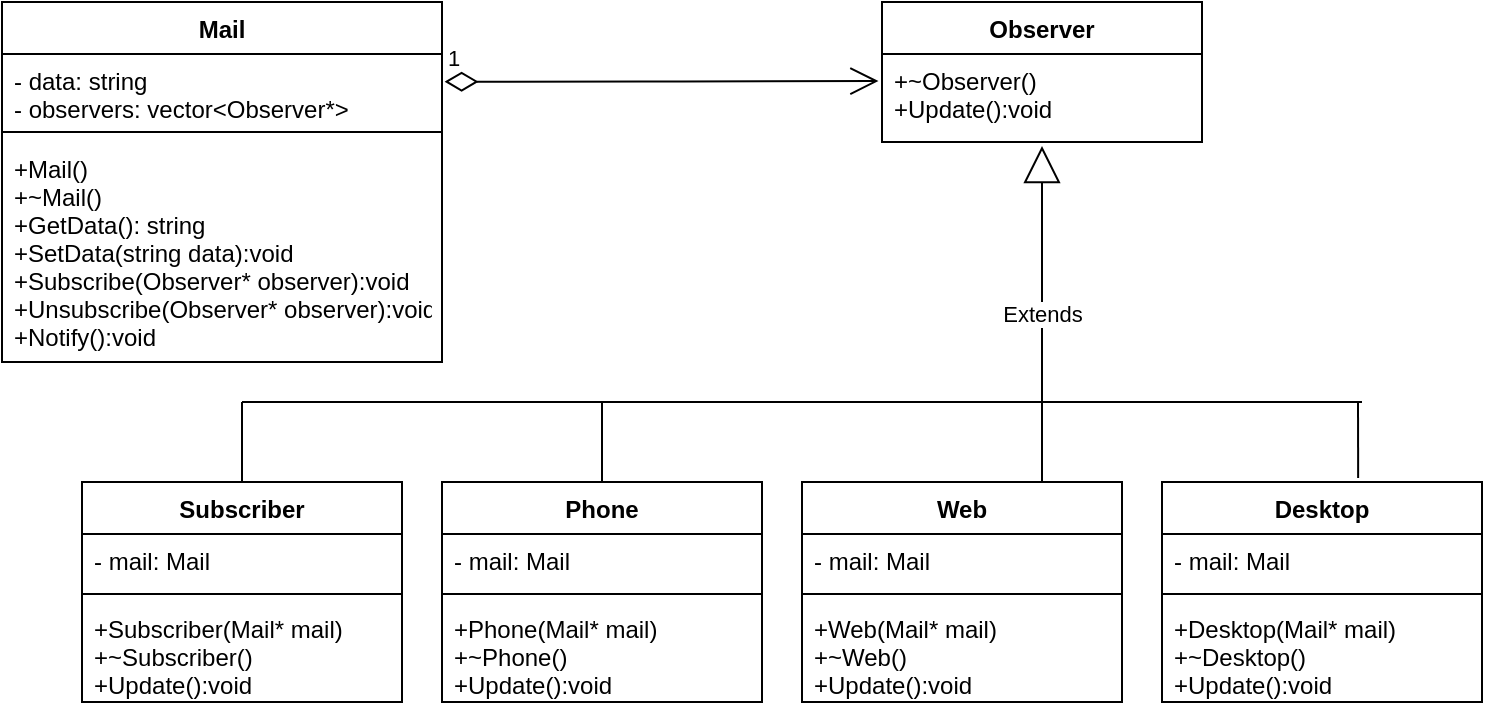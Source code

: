 <mxfile version="13.6.6" type="device"><diagram id="C5RBs43oDa-KdzZeNtuy" name="Page-1"><mxGraphModel dx="1021" dy="516" grid="1" gridSize="10" guides="1" tooltips="1" connect="1" arrows="1" fold="1" page="1" pageScale="1" pageWidth="827" pageHeight="1169" math="0" shadow="0"><root><mxCell id="WIyWlLk6GJQsqaUBKTNV-0"/><mxCell id="WIyWlLk6GJQsqaUBKTNV-1" parent="WIyWlLk6GJQsqaUBKTNV-0"/><mxCell id="M9azSPu3pMzr8vJKvto0-5" value="Mail" style="swimlane;fontStyle=1;align=center;verticalAlign=top;childLayout=stackLayout;horizontal=1;startSize=26;horizontalStack=0;resizeParent=1;resizeParentMax=0;resizeLast=0;collapsible=1;marginBottom=0;" vertex="1" parent="WIyWlLk6GJQsqaUBKTNV-1"><mxGeometry x="40" y="40" width="220" height="180" as="geometry"/></mxCell><mxCell id="M9azSPu3pMzr8vJKvto0-6" value="- data: string&#10;- observers: vector&lt;Observer*&gt;" style="text;strokeColor=none;fillColor=none;align=left;verticalAlign=top;spacingLeft=4;spacingRight=4;overflow=hidden;rotatable=0;points=[[0,0.5],[1,0.5]];portConstraint=eastwest;" vertex="1" parent="M9azSPu3pMzr8vJKvto0-5"><mxGeometry y="26" width="220" height="34" as="geometry"/></mxCell><mxCell id="M9azSPu3pMzr8vJKvto0-7" value="" style="line;strokeWidth=1;fillColor=none;align=left;verticalAlign=middle;spacingTop=-1;spacingLeft=3;spacingRight=3;rotatable=0;labelPosition=right;points=[];portConstraint=eastwest;" vertex="1" parent="M9azSPu3pMzr8vJKvto0-5"><mxGeometry y="60" width="220" height="10" as="geometry"/></mxCell><mxCell id="M9azSPu3pMzr8vJKvto0-8" value="+Mail()&#10;+~Mail()&#10;+GetData(): string&#10;+SetData(string data):void&#10;+Subscribe(Observer* observer):void&#10;+Unsubscribe(Observer* observer):void&#10;+Notify():void" style="text;strokeColor=none;fillColor=none;align=left;verticalAlign=top;spacingLeft=4;spacingRight=4;overflow=hidden;rotatable=0;points=[[0,0.5],[1,0.5]];portConstraint=eastwest;" vertex="1" parent="M9azSPu3pMzr8vJKvto0-5"><mxGeometry y="70" width="220" height="110" as="geometry"/></mxCell><mxCell id="M9azSPu3pMzr8vJKvto0-21" value="Observer" style="swimlane;fontStyle=1;align=center;verticalAlign=top;childLayout=stackLayout;horizontal=1;startSize=26;horizontalStack=0;resizeParent=1;resizeParentMax=0;resizeLast=0;collapsible=1;marginBottom=0;" vertex="1" parent="WIyWlLk6GJQsqaUBKTNV-1"><mxGeometry x="480" y="40" width="160" height="70" as="geometry"/></mxCell><mxCell id="M9azSPu3pMzr8vJKvto0-24" value="+~Observer()&#10;+Update():void" style="text;strokeColor=none;fillColor=none;align=left;verticalAlign=top;spacingLeft=4;spacingRight=4;overflow=hidden;rotatable=0;points=[[0,0.5],[1,0.5]];portConstraint=eastwest;" vertex="1" parent="M9azSPu3pMzr8vJKvto0-21"><mxGeometry y="26" width="160" height="44" as="geometry"/></mxCell><mxCell id="M9azSPu3pMzr8vJKvto0-26" value="Subscriber" style="swimlane;fontStyle=1;align=center;verticalAlign=top;childLayout=stackLayout;horizontal=1;startSize=26;horizontalStack=0;resizeParent=1;resizeParentMax=0;resizeLast=0;collapsible=1;marginBottom=0;" vertex="1" parent="WIyWlLk6GJQsqaUBKTNV-1"><mxGeometry x="80" y="280" width="160" height="110" as="geometry"/></mxCell><mxCell id="M9azSPu3pMzr8vJKvto0-27" value="- mail: Mail" style="text;strokeColor=none;fillColor=none;align=left;verticalAlign=top;spacingLeft=4;spacingRight=4;overflow=hidden;rotatable=0;points=[[0,0.5],[1,0.5]];portConstraint=eastwest;" vertex="1" parent="M9azSPu3pMzr8vJKvto0-26"><mxGeometry y="26" width="160" height="26" as="geometry"/></mxCell><mxCell id="M9azSPu3pMzr8vJKvto0-28" value="" style="line;strokeWidth=1;fillColor=none;align=left;verticalAlign=middle;spacingTop=-1;spacingLeft=3;spacingRight=3;rotatable=0;labelPosition=right;points=[];portConstraint=eastwest;" vertex="1" parent="M9azSPu3pMzr8vJKvto0-26"><mxGeometry y="52" width="160" height="8" as="geometry"/></mxCell><mxCell id="M9azSPu3pMzr8vJKvto0-29" value="+Subscriber(Mail* mail)&#10;+~Subscriber()&#10;+Update():void" style="text;strokeColor=none;fillColor=none;align=left;verticalAlign=top;spacingLeft=4;spacingRight=4;overflow=hidden;rotatable=0;points=[[0,0.5],[1,0.5]];portConstraint=eastwest;" vertex="1" parent="M9azSPu3pMzr8vJKvto0-26"><mxGeometry y="60" width="160" height="50" as="geometry"/></mxCell><mxCell id="M9azSPu3pMzr8vJKvto0-42" value="Phone" style="swimlane;fontStyle=1;align=center;verticalAlign=top;childLayout=stackLayout;horizontal=1;startSize=26;horizontalStack=0;resizeParent=1;resizeParentMax=0;resizeLast=0;collapsible=1;marginBottom=0;" vertex="1" parent="WIyWlLk6GJQsqaUBKTNV-1"><mxGeometry x="260" y="280" width="160" height="110" as="geometry"/></mxCell><mxCell id="M9azSPu3pMzr8vJKvto0-43" value="- mail: Mail" style="text;strokeColor=none;fillColor=none;align=left;verticalAlign=top;spacingLeft=4;spacingRight=4;overflow=hidden;rotatable=0;points=[[0,0.5],[1,0.5]];portConstraint=eastwest;" vertex="1" parent="M9azSPu3pMzr8vJKvto0-42"><mxGeometry y="26" width="160" height="26" as="geometry"/></mxCell><mxCell id="M9azSPu3pMzr8vJKvto0-44" value="" style="line;strokeWidth=1;fillColor=none;align=left;verticalAlign=middle;spacingTop=-1;spacingLeft=3;spacingRight=3;rotatable=0;labelPosition=right;points=[];portConstraint=eastwest;" vertex="1" parent="M9azSPu3pMzr8vJKvto0-42"><mxGeometry y="52" width="160" height="8" as="geometry"/></mxCell><mxCell id="M9azSPu3pMzr8vJKvto0-45" value="+Phone(Mail* mail)&#10;+~Phone()&#10;+Update():void" style="text;strokeColor=none;fillColor=none;align=left;verticalAlign=top;spacingLeft=4;spacingRight=4;overflow=hidden;rotatable=0;points=[[0,0.5],[1,0.5]];portConstraint=eastwest;" vertex="1" parent="M9azSPu3pMzr8vJKvto0-42"><mxGeometry y="60" width="160" height="50" as="geometry"/></mxCell><mxCell id="M9azSPu3pMzr8vJKvto0-46" value="Web" style="swimlane;fontStyle=1;align=center;verticalAlign=top;childLayout=stackLayout;horizontal=1;startSize=26;horizontalStack=0;resizeParent=1;resizeParentMax=0;resizeLast=0;collapsible=1;marginBottom=0;" vertex="1" parent="WIyWlLk6GJQsqaUBKTNV-1"><mxGeometry x="440" y="280" width="160" height="110" as="geometry"/></mxCell><mxCell id="M9azSPu3pMzr8vJKvto0-47" value="- mail: Mail" style="text;strokeColor=none;fillColor=none;align=left;verticalAlign=top;spacingLeft=4;spacingRight=4;overflow=hidden;rotatable=0;points=[[0,0.5],[1,0.5]];portConstraint=eastwest;" vertex="1" parent="M9azSPu3pMzr8vJKvto0-46"><mxGeometry y="26" width="160" height="26" as="geometry"/></mxCell><mxCell id="M9azSPu3pMzr8vJKvto0-48" value="" style="line;strokeWidth=1;fillColor=none;align=left;verticalAlign=middle;spacingTop=-1;spacingLeft=3;spacingRight=3;rotatable=0;labelPosition=right;points=[];portConstraint=eastwest;" vertex="1" parent="M9azSPu3pMzr8vJKvto0-46"><mxGeometry y="52" width="160" height="8" as="geometry"/></mxCell><mxCell id="M9azSPu3pMzr8vJKvto0-49" value="+Web(Mail* mail)&#10;+~Web()&#10;+Update():void" style="text;strokeColor=none;fillColor=none;align=left;verticalAlign=top;spacingLeft=4;spacingRight=4;overflow=hidden;rotatable=0;points=[[0,0.5],[1,0.5]];portConstraint=eastwest;" vertex="1" parent="M9azSPu3pMzr8vJKvto0-46"><mxGeometry y="60" width="160" height="50" as="geometry"/></mxCell><mxCell id="M9azSPu3pMzr8vJKvto0-50" value="Desktop" style="swimlane;fontStyle=1;align=center;verticalAlign=top;childLayout=stackLayout;horizontal=1;startSize=26;horizontalStack=0;resizeParent=1;resizeParentMax=0;resizeLast=0;collapsible=1;marginBottom=0;" vertex="1" parent="WIyWlLk6GJQsqaUBKTNV-1"><mxGeometry x="620" y="280" width="160" height="110" as="geometry"/></mxCell><mxCell id="M9azSPu3pMzr8vJKvto0-51" value="- mail: Mail" style="text;strokeColor=none;fillColor=none;align=left;verticalAlign=top;spacingLeft=4;spacingRight=4;overflow=hidden;rotatable=0;points=[[0,0.5],[1,0.5]];portConstraint=eastwest;" vertex="1" parent="M9azSPu3pMzr8vJKvto0-50"><mxGeometry y="26" width="160" height="26" as="geometry"/></mxCell><mxCell id="M9azSPu3pMzr8vJKvto0-52" value="" style="line;strokeWidth=1;fillColor=none;align=left;verticalAlign=middle;spacingTop=-1;spacingLeft=3;spacingRight=3;rotatable=0;labelPosition=right;points=[];portConstraint=eastwest;" vertex="1" parent="M9azSPu3pMzr8vJKvto0-50"><mxGeometry y="52" width="160" height="8" as="geometry"/></mxCell><mxCell id="M9azSPu3pMzr8vJKvto0-53" value="+Desktop(Mail* mail)&#10;+~Desktop()&#10;+Update():void" style="text;strokeColor=none;fillColor=none;align=left;verticalAlign=top;spacingLeft=4;spacingRight=4;overflow=hidden;rotatable=0;points=[[0,0.5],[1,0.5]];portConstraint=eastwest;" vertex="1" parent="M9azSPu3pMzr8vJKvto0-50"><mxGeometry y="60" width="160" height="50" as="geometry"/></mxCell><mxCell id="M9azSPu3pMzr8vJKvto0-54" value="Extends" style="endArrow=block;endSize=16;endFill=0;html=1;exitX=0.75;exitY=0;exitDx=0;exitDy=0;entryX=0.5;entryY=1.045;entryDx=0;entryDy=0;entryPerimeter=0;" edge="1" parent="WIyWlLk6GJQsqaUBKTNV-1" source="M9azSPu3pMzr8vJKvto0-46" target="M9azSPu3pMzr8vJKvto0-24"><mxGeometry width="160" relative="1" as="geometry"><mxPoint x="557" y="240" as="sourcePoint"/><mxPoint x="570" y="150" as="targetPoint"/></mxGeometry></mxCell><mxCell id="M9azSPu3pMzr8vJKvto0-55" value="" style="endArrow=none;html=1;" edge="1" parent="WIyWlLk6GJQsqaUBKTNV-1"><mxGeometry width="50" height="50" relative="1" as="geometry"><mxPoint x="160" y="240" as="sourcePoint"/><mxPoint x="720" y="240" as="targetPoint"/></mxGeometry></mxCell><mxCell id="M9azSPu3pMzr8vJKvto0-56" value="" style="endArrow=none;html=1;exitX=0.5;exitY=0;exitDx=0;exitDy=0;" edge="1" parent="WIyWlLk6GJQsqaUBKTNV-1" source="M9azSPu3pMzr8vJKvto0-26"><mxGeometry width="50" height="50" relative="1" as="geometry"><mxPoint x="390" y="310" as="sourcePoint"/><mxPoint x="160" y="240" as="targetPoint"/></mxGeometry></mxCell><mxCell id="M9azSPu3pMzr8vJKvto0-57" value="" style="endArrow=none;html=1;exitX=0.613;exitY=-0.018;exitDx=0;exitDy=0;exitPerimeter=0;" edge="1" parent="WIyWlLk6GJQsqaUBKTNV-1" source="M9azSPu3pMzr8vJKvto0-50"><mxGeometry width="50" height="50" relative="1" as="geometry"><mxPoint x="390" y="310" as="sourcePoint"/><mxPoint x="718" y="240" as="targetPoint"/></mxGeometry></mxCell><mxCell id="M9azSPu3pMzr8vJKvto0-58" value="" style="endArrow=none;html=1;exitX=0.5;exitY=0;exitDx=0;exitDy=0;" edge="1" parent="WIyWlLk6GJQsqaUBKTNV-1" source="M9azSPu3pMzr8vJKvto0-42"><mxGeometry width="50" height="50" relative="1" as="geometry"><mxPoint x="390" y="310" as="sourcePoint"/><mxPoint x="340" y="240" as="targetPoint"/></mxGeometry></mxCell><mxCell id="M9azSPu3pMzr8vJKvto0-62" value="1" style="endArrow=open;html=1;endSize=12;startArrow=diamondThin;startSize=14;startFill=0;edgeStyle=orthogonalEdgeStyle;align=left;verticalAlign=bottom;exitX=1.006;exitY=0.407;exitDx=0;exitDy=0;exitPerimeter=0;entryX=-0.011;entryY=0.308;entryDx=0;entryDy=0;entryPerimeter=0;" edge="1" parent="WIyWlLk6GJQsqaUBKTNV-1" source="M9azSPu3pMzr8vJKvto0-6" target="M9azSPu3pMzr8vJKvto0-24"><mxGeometry x="-1" y="3" relative="1" as="geometry"><mxPoint x="230" y="70" as="sourcePoint"/><mxPoint x="390" y="70" as="targetPoint"/></mxGeometry></mxCell></root></mxGraphModel></diagram></mxfile>